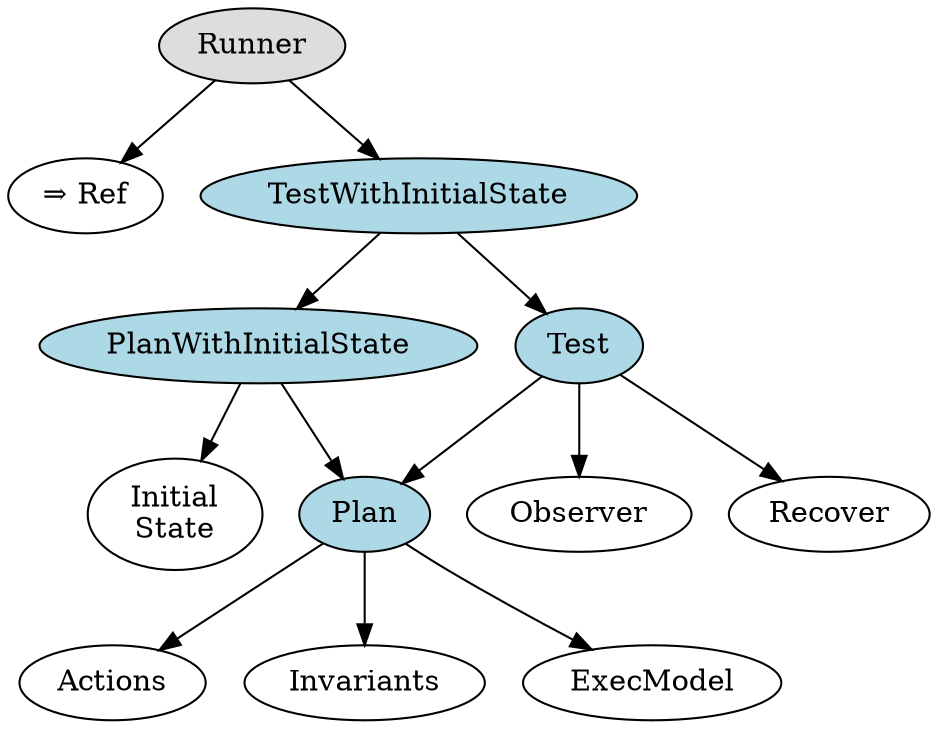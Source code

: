digraph G {

a [label="Actions"]
i [label="Invariants"]
is [label="Initial\nState"]
o [label="Observer"]
r [label="Recover"]
em [label="ExecModel"]
ref [label="⇒ Ref"]

// Aggregation types
{ node[style=filled fillcolor=lightblue]
  plan [label="Plan"]
  planS [label="PlanWithInitialState"]
  test [label="Test"]
  testS [label="TestWithInitialState"]
}

run [label="Runner" style=filled fillcolor="#dddddd"]

plan -> a,i,em
planS -> plan,is
test -> plan,r,o
testS -> planS,test

run -> ref,testS
}
